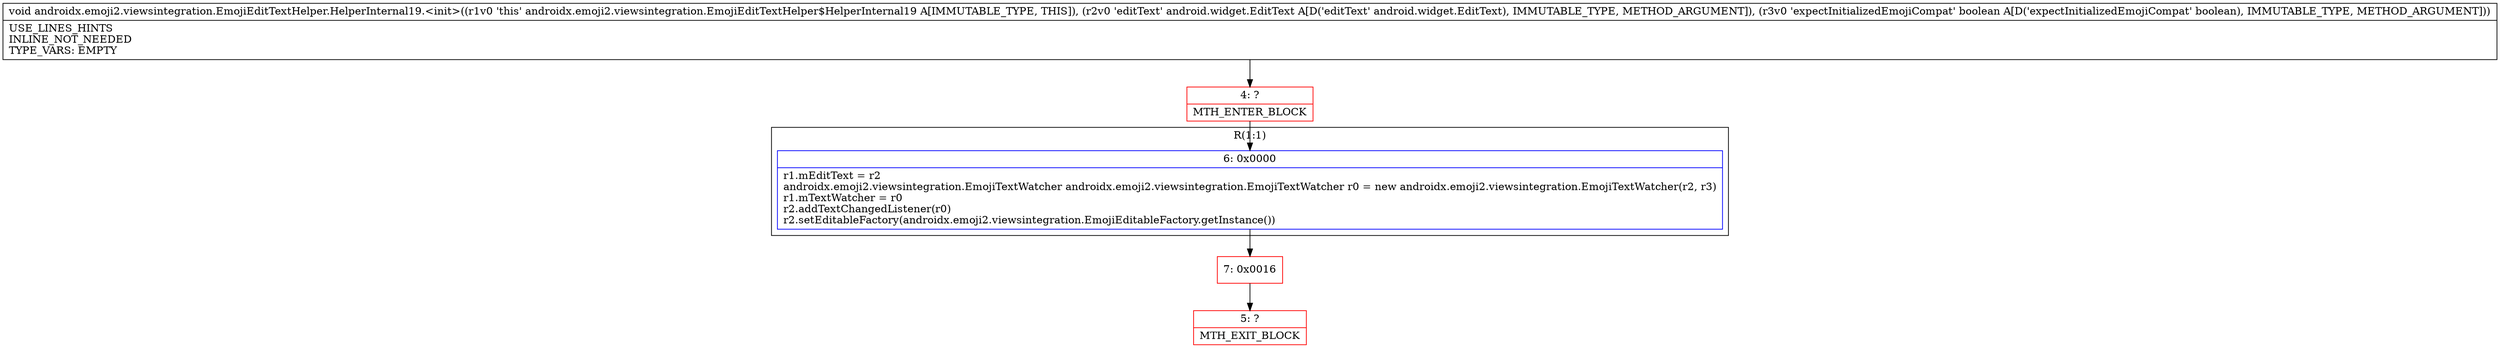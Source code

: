 digraph "CFG forandroidx.emoji2.viewsintegration.EmojiEditTextHelper.HelperInternal19.\<init\>(Landroid\/widget\/EditText;Z)V" {
subgraph cluster_Region_1825703237 {
label = "R(1:1)";
node [shape=record,color=blue];
Node_6 [shape=record,label="{6\:\ 0x0000|r1.mEditText = r2\landroidx.emoji2.viewsintegration.EmojiTextWatcher androidx.emoji2.viewsintegration.EmojiTextWatcher r0 = new androidx.emoji2.viewsintegration.EmojiTextWatcher(r2, r3)\lr1.mTextWatcher = r0\lr2.addTextChangedListener(r0)\lr2.setEditableFactory(androidx.emoji2.viewsintegration.EmojiEditableFactory.getInstance())\l}"];
}
Node_4 [shape=record,color=red,label="{4\:\ ?|MTH_ENTER_BLOCK\l}"];
Node_7 [shape=record,color=red,label="{7\:\ 0x0016}"];
Node_5 [shape=record,color=red,label="{5\:\ ?|MTH_EXIT_BLOCK\l}"];
MethodNode[shape=record,label="{void androidx.emoji2.viewsintegration.EmojiEditTextHelper.HelperInternal19.\<init\>((r1v0 'this' androidx.emoji2.viewsintegration.EmojiEditTextHelper$HelperInternal19 A[IMMUTABLE_TYPE, THIS]), (r2v0 'editText' android.widget.EditText A[D('editText' android.widget.EditText), IMMUTABLE_TYPE, METHOD_ARGUMENT]), (r3v0 'expectInitializedEmojiCompat' boolean A[D('expectInitializedEmojiCompat' boolean), IMMUTABLE_TYPE, METHOD_ARGUMENT]))  | USE_LINES_HINTS\lINLINE_NOT_NEEDED\lTYPE_VARS: EMPTY\l}"];
MethodNode -> Node_4;Node_6 -> Node_7;
Node_4 -> Node_6;
Node_7 -> Node_5;
}

